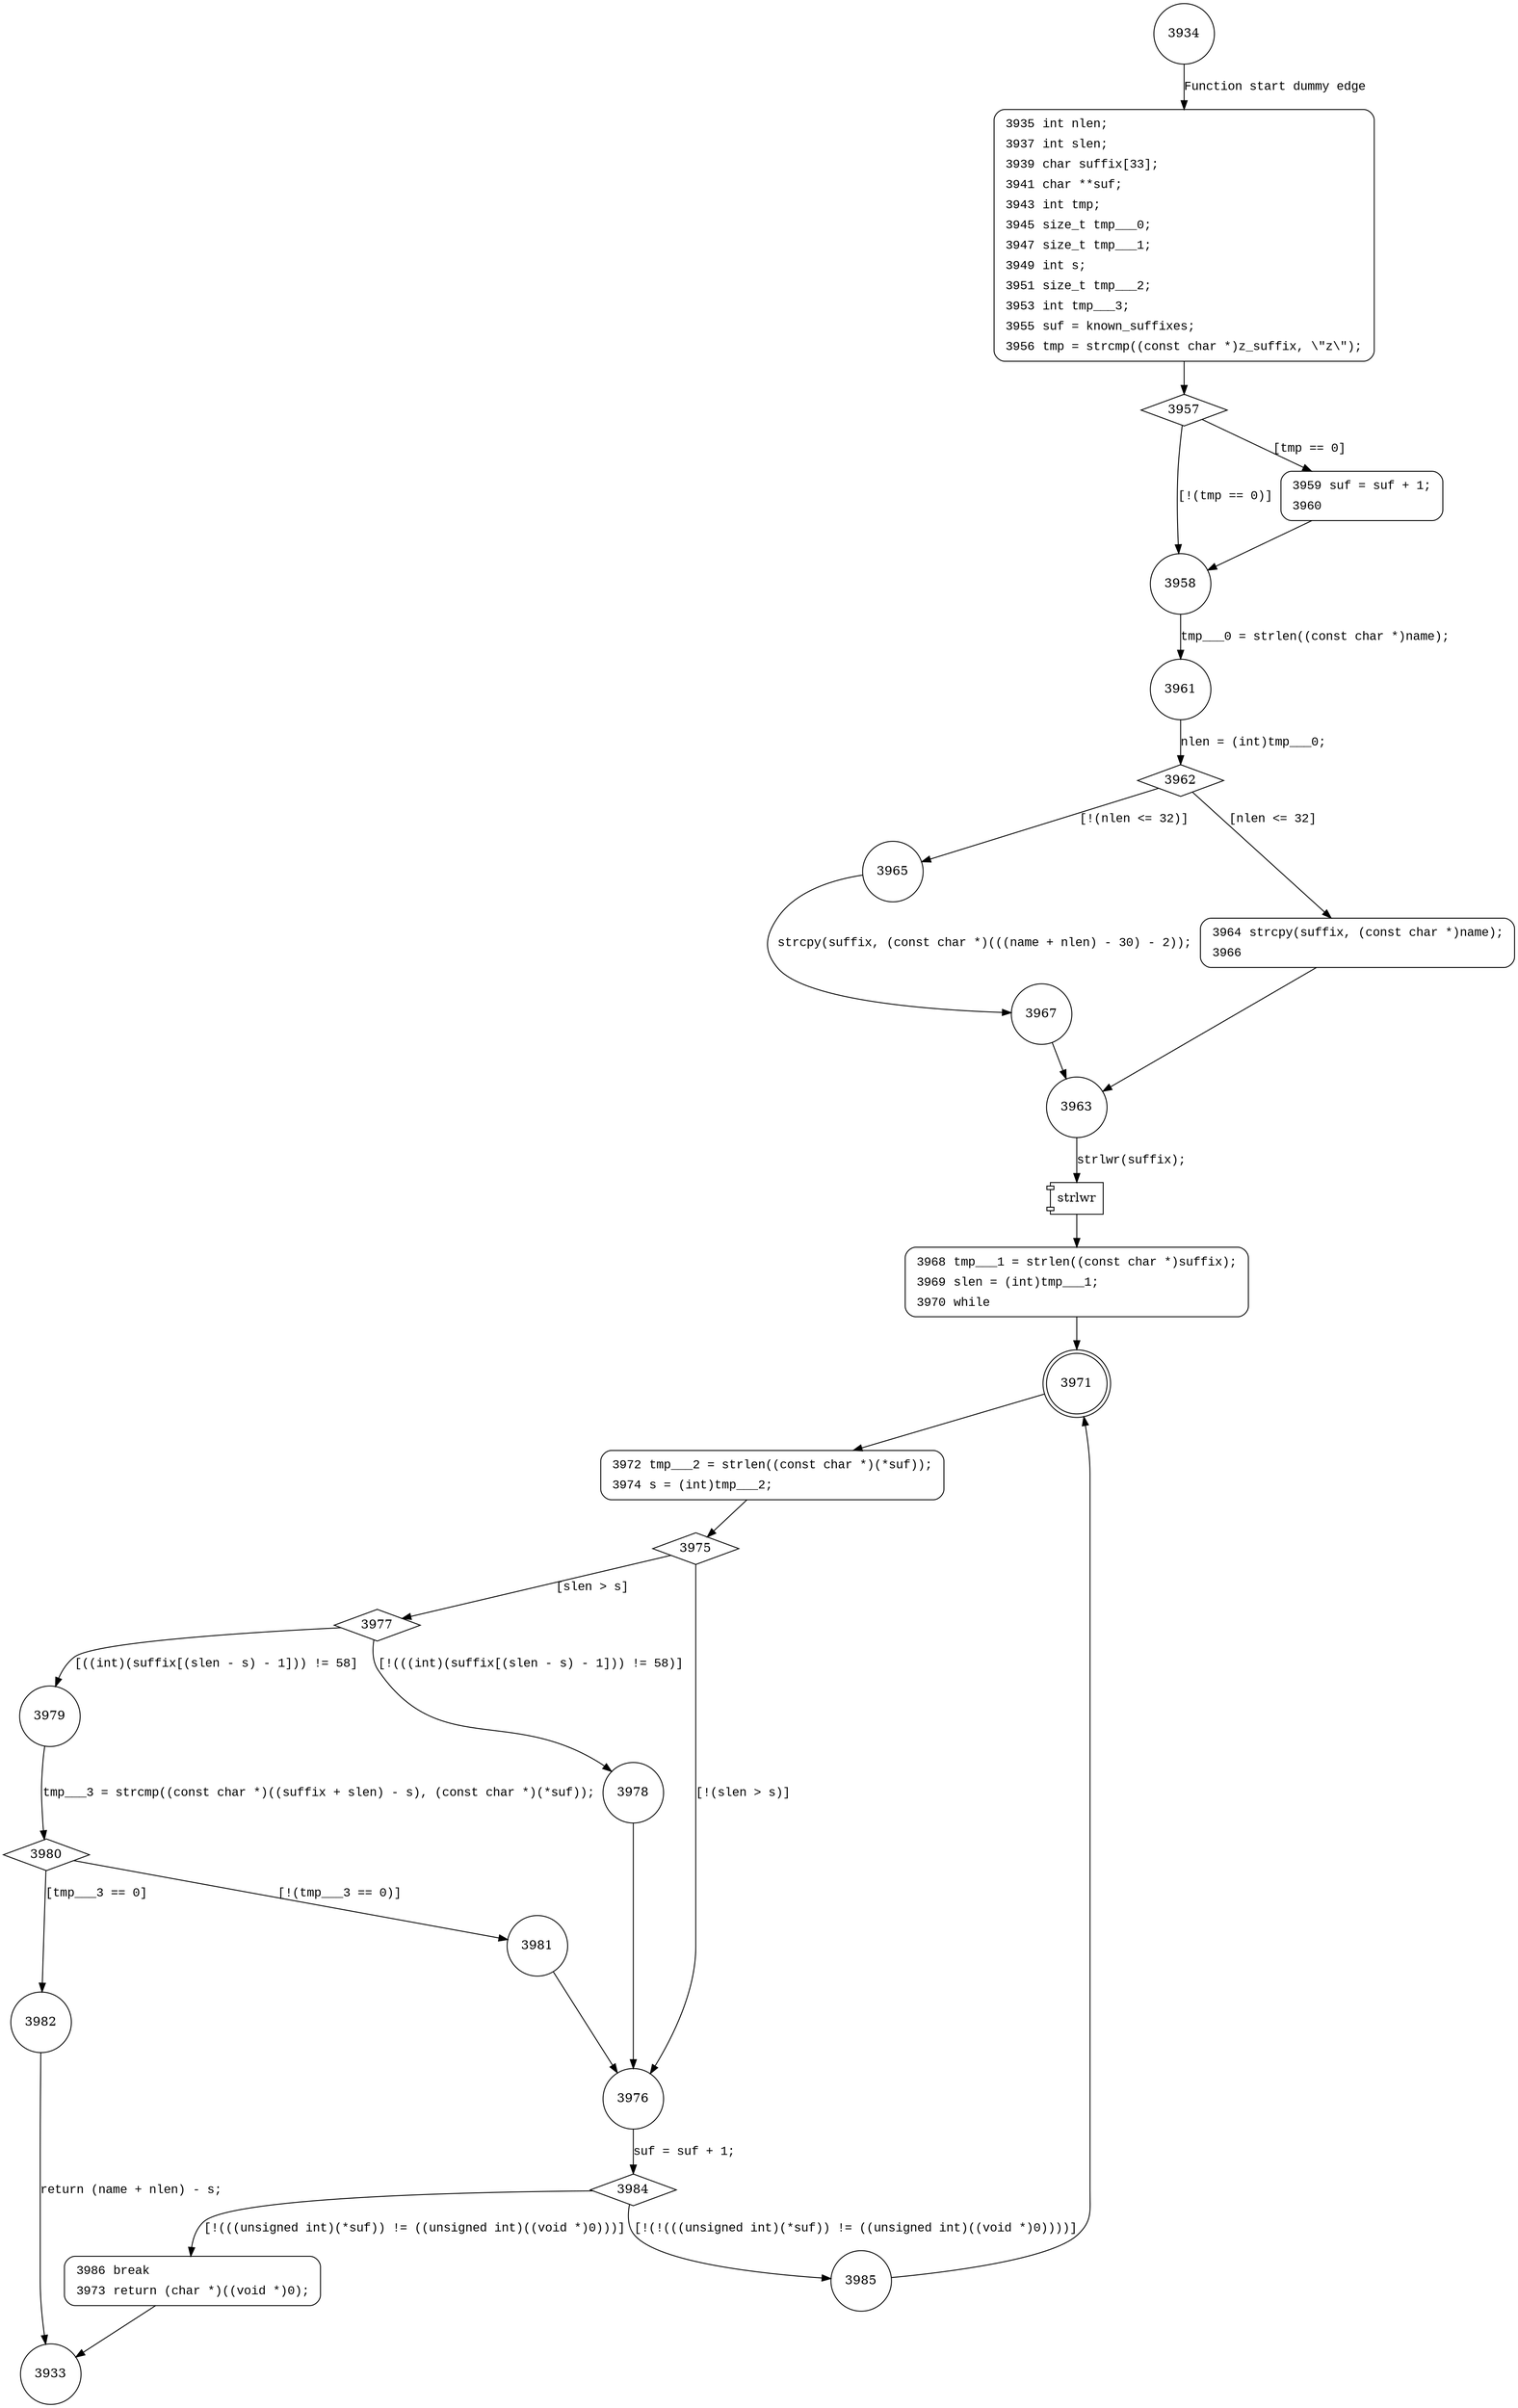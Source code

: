 digraph get_suffix {
3934 [shape="circle"]
3935 [shape="circle"]
3957 [shape="diamond"]
3958 [shape="circle"]
3959 [shape="circle"]
3961 [shape="circle"]
3962 [shape="diamond"]
3965 [shape="circle"]
3964 [shape="circle"]
3963 [shape="circle"]
3968 [shape="circle"]
3971 [shape="doublecircle"]
3972 [shape="circle"]
3975 [shape="diamond"]
3976 [shape="circle"]
3977 [shape="diamond"]
3978 [shape="circle"]
3979 [shape="circle"]
3980 [shape="diamond"]
3981 [shape="circle"]
3982 [shape="circle"]
3984 [shape="diamond"]
3985 [shape="circle"]
3986 [shape="circle"]
3967 [shape="circle"]
3933 [shape="circle"]
3935 [style="filled,bold" penwidth="1" fillcolor="white" fontname="Courier New" shape="Mrecord" label=<<table border="0" cellborder="0" cellpadding="3" bgcolor="white"><tr><td align="right">3935</td><td align="left">int nlen;</td></tr><tr><td align="right">3937</td><td align="left">int slen;</td></tr><tr><td align="right">3939</td><td align="left">char suffix[33];</td></tr><tr><td align="right">3941</td><td align="left">char **suf;</td></tr><tr><td align="right">3943</td><td align="left">int tmp;</td></tr><tr><td align="right">3945</td><td align="left">size_t tmp___0;</td></tr><tr><td align="right">3947</td><td align="left">size_t tmp___1;</td></tr><tr><td align="right">3949</td><td align="left">int s;</td></tr><tr><td align="right">3951</td><td align="left">size_t tmp___2;</td></tr><tr><td align="right">3953</td><td align="left">int tmp___3;</td></tr><tr><td align="right">3955</td><td align="left">suf = known_suffixes;</td></tr><tr><td align="right">3956</td><td align="left">tmp = strcmp((const char *)z_suffix, \"z\");</td></tr></table>>]
3935 -> 3957[label=""]
3959 [style="filled,bold" penwidth="1" fillcolor="white" fontname="Courier New" shape="Mrecord" label=<<table border="0" cellborder="0" cellpadding="3" bgcolor="white"><tr><td align="right">3959</td><td align="left">suf = suf + 1;</td></tr><tr><td align="right">3960</td><td align="left"></td></tr></table>>]
3959 -> 3958[label=""]
3964 [style="filled,bold" penwidth="1" fillcolor="white" fontname="Courier New" shape="Mrecord" label=<<table border="0" cellborder="0" cellpadding="3" bgcolor="white"><tr><td align="right">3964</td><td align="left">strcpy(suffix, (const char *)name);</td></tr><tr><td align="right">3966</td><td align="left"></td></tr></table>>]
3964 -> 3963[label=""]
3968 [style="filled,bold" penwidth="1" fillcolor="white" fontname="Courier New" shape="Mrecord" label=<<table border="0" cellborder="0" cellpadding="3" bgcolor="white"><tr><td align="right">3968</td><td align="left">tmp___1 = strlen((const char *)suffix);</td></tr><tr><td align="right">3969</td><td align="left">slen = (int)tmp___1;</td></tr><tr><td align="right">3970</td><td align="left">while</td></tr></table>>]
3968 -> 3971[label=""]
3972 [style="filled,bold" penwidth="1" fillcolor="white" fontname="Courier New" shape="Mrecord" label=<<table border="0" cellborder="0" cellpadding="3" bgcolor="white"><tr><td align="right">3972</td><td align="left">tmp___2 = strlen((const char *)(*suf));</td></tr><tr><td align="right">3974</td><td align="left">s = (int)tmp___2;</td></tr></table>>]
3972 -> 3975[label=""]
3986 [style="filled,bold" penwidth="1" fillcolor="white" fontname="Courier New" shape="Mrecord" label=<<table border="0" cellborder="0" cellpadding="3" bgcolor="white"><tr><td align="right">3986</td><td align="left">break</td></tr><tr><td align="right">3973</td><td align="left">return (char *)((void *)0);</td></tr></table>>]
3986 -> 3933[label=""]
3934 -> 3935 [label="Function start dummy edge" fontname="Courier New"]
3957 -> 3958 [label="[!(tmp == 0)]" fontname="Courier New"]
3957 -> 3959 [label="[tmp == 0]" fontname="Courier New"]
3958 -> 3961 [label="tmp___0 = strlen((const char *)name);" fontname="Courier New"]
3962 -> 3965 [label="[!(nlen <= 32)]" fontname="Courier New"]
3962 -> 3964 [label="[nlen <= 32]" fontname="Courier New"]
100252 [shape="component" label="strlwr"]
3963 -> 100252 [label="strlwr(suffix);" fontname="Courier New"]
100252 -> 3968 [label="" fontname="Courier New"]
3971 -> 3972 [label="" fontname="Courier New"]
3975 -> 3976 [label="[!(slen > s)]" fontname="Courier New"]
3975 -> 3977 [label="[slen > s]" fontname="Courier New"]
3977 -> 3978 [label="[!(((int)(suffix[(slen - s) - 1])) != 58)]" fontname="Courier New"]
3977 -> 3979 [label="[((int)(suffix[(slen - s) - 1])) != 58]" fontname="Courier New"]
3980 -> 3981 [label="[!(tmp___3 == 0)]" fontname="Courier New"]
3980 -> 3982 [label="[tmp___3 == 0]" fontname="Courier New"]
3981 -> 3976 [label="" fontname="Courier New"]
3976 -> 3984 [label="suf = suf + 1;" fontname="Courier New"]
3984 -> 3985 [label="[!(!(((unsigned int)(*suf)) != ((unsigned int)((void *)0))))]" fontname="Courier New"]
3984 -> 3986 [label="[!(((unsigned int)(*suf)) != ((unsigned int)((void *)0)))]" fontname="Courier New"]
3985 -> 3971 [label="" fontname="Courier New"]
3965 -> 3967 [label="strcpy(suffix, (const char *)(((name + nlen) - 30) - 2));" fontname="Courier New"]
3961 -> 3962 [label="nlen = (int)tmp___0;" fontname="Courier New"]
3979 -> 3980 [label="tmp___3 = strcmp((const char *)((suffix + slen) - s), (const char *)(*suf));" fontname="Courier New"]
3982 -> 3933 [label="return (name + nlen) - s;" fontname="Courier New"]
3978 -> 3976 [label="" fontname="Courier New"]
3967 -> 3963 [label="" fontname="Courier New"]
}